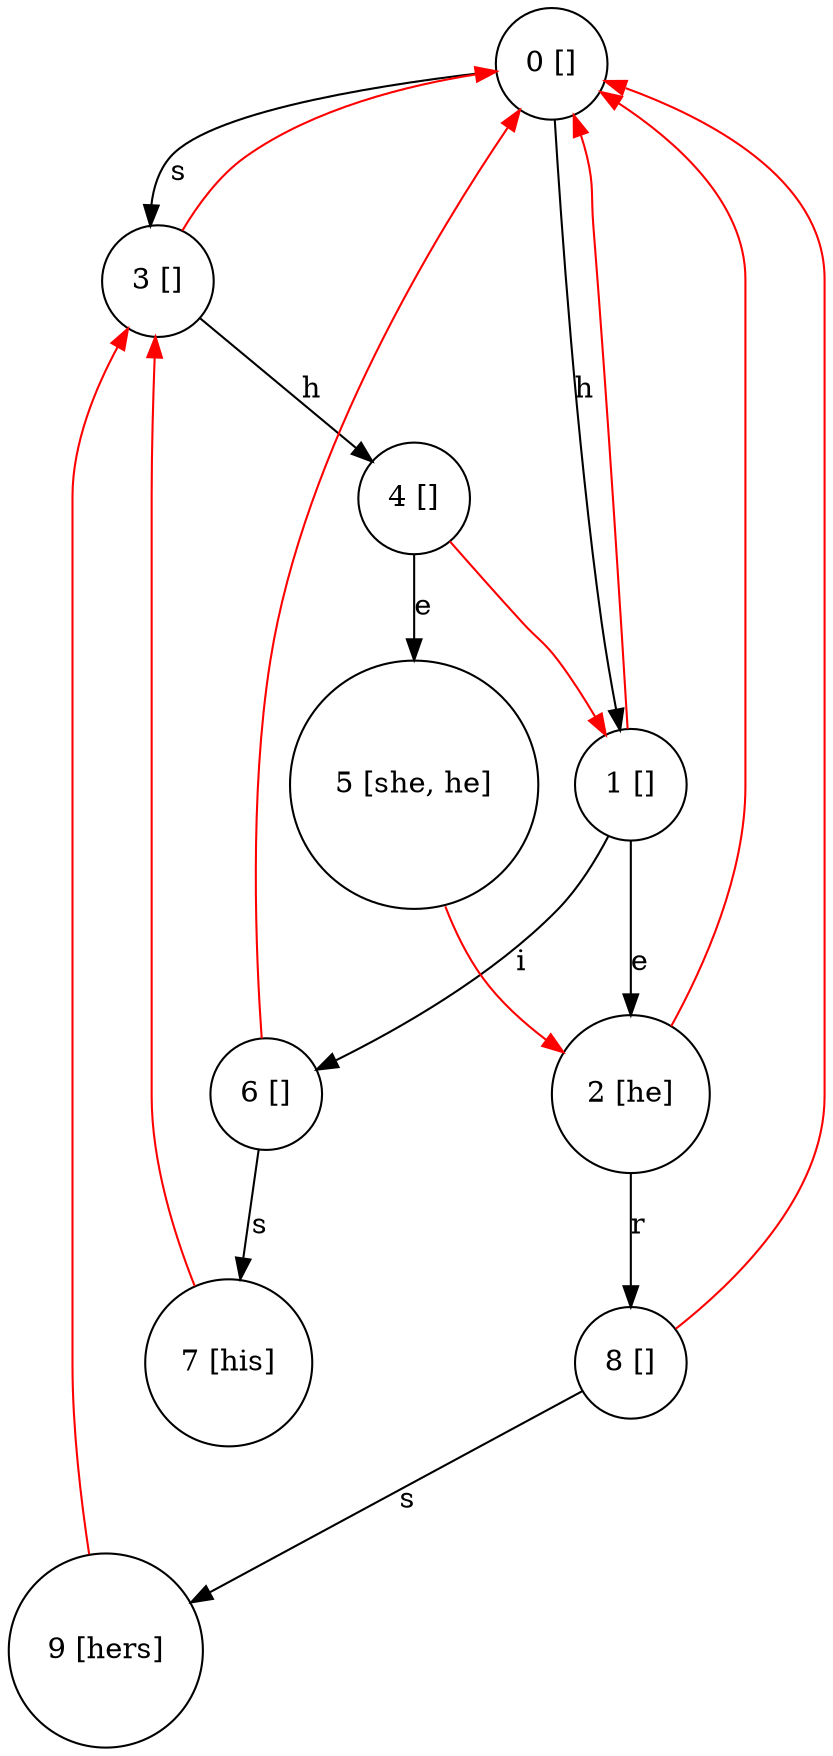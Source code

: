 digraph G {
	0  [label="0 []", shape=circle];
	0 -> 3 [label="s"];
	0 -> 1 [label="h"];
	1  [label="1 []", shape=circle];
	1 -> 2 [label="e"];
	1 -> 6 [label="i"];
	1 -> 0 [color="red"];
	6  [label="6 []", shape=circle];
	6 -> 7 [label="s"];
	6 -> 0 [color="red"];
	7  [label="7 [his]", shape=circle];
	7 -> 3 [color="red"];
	2  [label="2 [he]", shape=circle];
	2 -> 8 [label="r"];
	2 -> 0 [color="red"];
	8  [label="8 []", shape=circle];
	8 -> 9 [label="s"];
	8 -> 0 [color="red"];
	9  [label="9 [hers]", shape=circle];
	9 -> 3 [color="red"];
	3  [label="3 []", shape=circle];
	3 -> 4 [label="h"];
	3 -> 0 [color="red"];
	4  [label="4 []", shape=circle];
	4 -> 5 [label="e"];
	4 -> 1 [color="red"];
	5  [label="5 [she, he]", shape=circle];
	5 -> 2 [color="red"];
}
